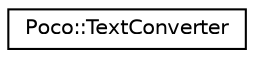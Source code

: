 digraph "Graphical Class Hierarchy"
{
 // LATEX_PDF_SIZE
  edge [fontname="Helvetica",fontsize="10",labelfontname="Helvetica",labelfontsize="10"];
  node [fontname="Helvetica",fontsize="10",shape=record];
  rankdir="LR";
  Node0 [label="Poco::TextConverter",height=0.2,width=0.4,color="black", fillcolor="white", style="filled",URL="$classPoco_1_1TextConverter.html",tooltip=" "];
}
